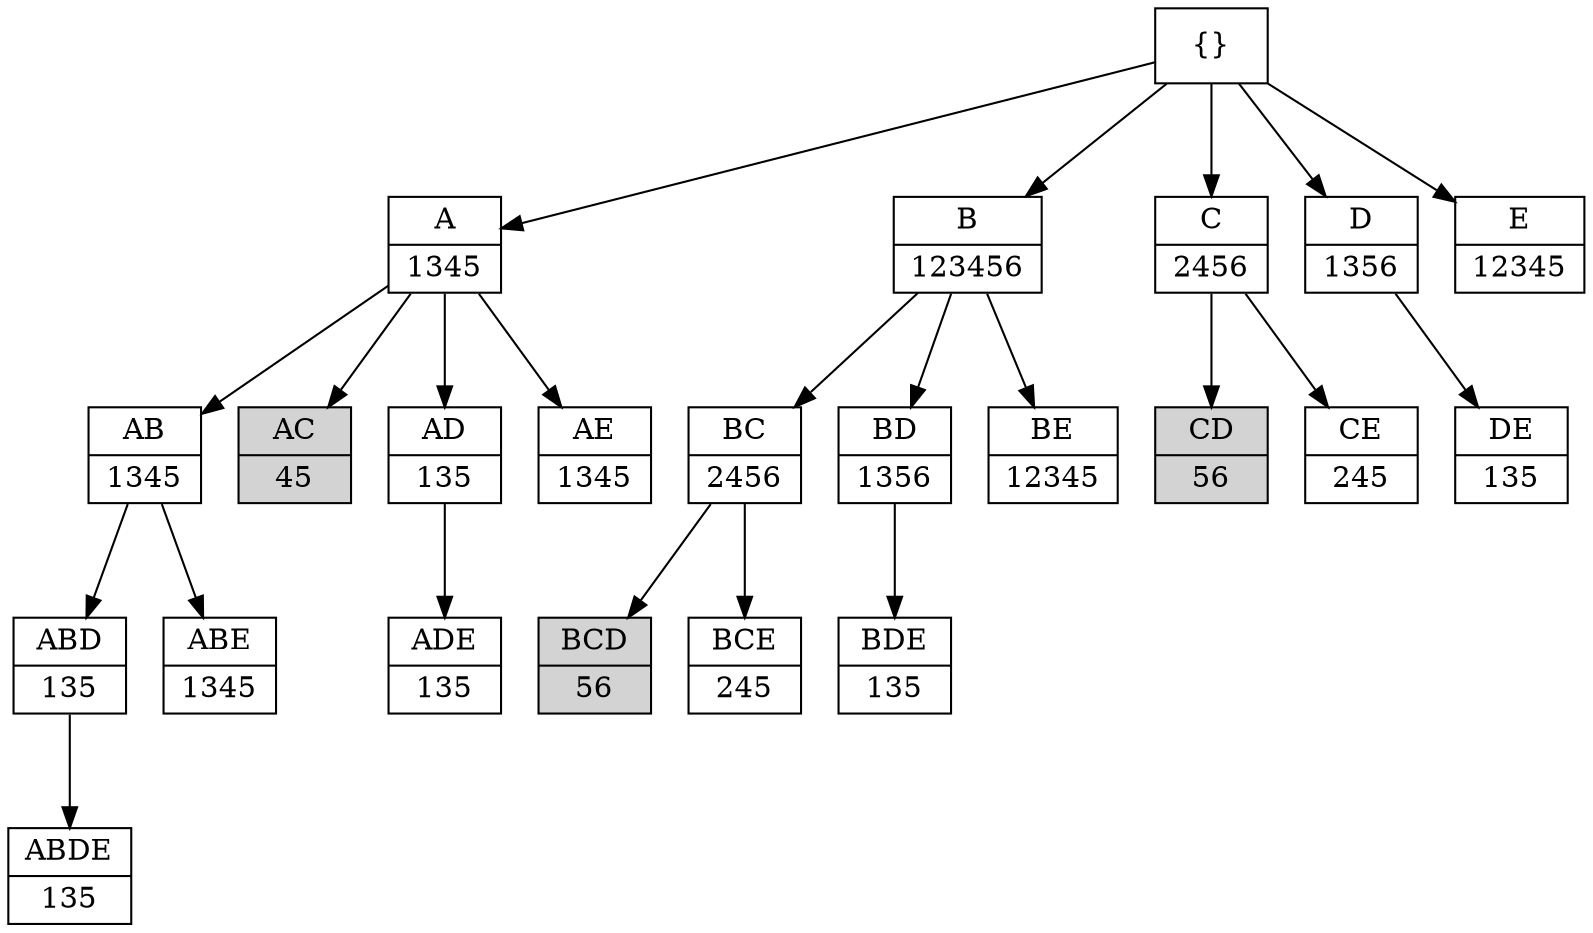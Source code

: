 digraph G {
      ranksep=0.75;
      /*nodesep=1.5;*/
      fontsize=24;
      node [shape=record;]
      {node [shape=box,label = "{}"] empty;}
      node1 [shape=record, label = "{ A|1345 }"];
      node2 [shape=record, label = "{ B|123456 }"];
      node3 [shape=record, label = "{ C|2456 }"];
      node4 [shape=record, label = "{ D|1356 }"];
      node5 [shape=record, label = "{ E|12345 }"];
      node11 [shape=record, label = "{ AB|1345 }"];
      node12 [shape=record, style=filled, fillcolor=lightgray, label = "{ AC|45 }"];
      node13 [shape=record, label = "{ AD|135 }"];
      node14 [shape=record, label = "{ AE|1345 }"];
      node111 [shape=record, label = "{ ABD|135 }"];
      node112 [shape=record, label = "{ ABE|1345 }"];      
      node1111 [shape=record, label = "{ ABDE|135 }"];
      node131 [shape=record, label = "{ ADE|135 }"];
      node21 [shape=record, label = "{ BC|2456 }"];
      node22 [shape=record, label = "{ BD|1356 }"];
      node23 [shape=record, label = "{ BE|12345 }"];
      node211 [shape=record, style=filled, fillcolor=lightgray, label = "{ BCD|56 }"];
      node212 [shape=record, label = "{ BCE|245 }"];
      node221 [shape=record, label = "{ BDE|135 }"];
      node31 [shape=record, style=filled, fillcolor=lightgray, label = "{ CD|56 }"];
      node32 [shape=record, label = "{ CE|245 }"];
      node41 [shape=record, label = "{ DE|135 }"];


      empty->node1;
      empty->node2;
      empty->node3;
      empty->node4;
      empty->node5;
      node1->node11;
      node1->node12;
      node1->node13;
      node1->node14;
      node11->node111;
      node11->node112;
      node111->node1111;
      node13->node131;
      node2->node21;
      node2->node22;
      node2->node23;
      node21->node211;
      node21->node212;
      node22->node221;
      node3->node31;
      node3->node32;
      node4->node41;




}

